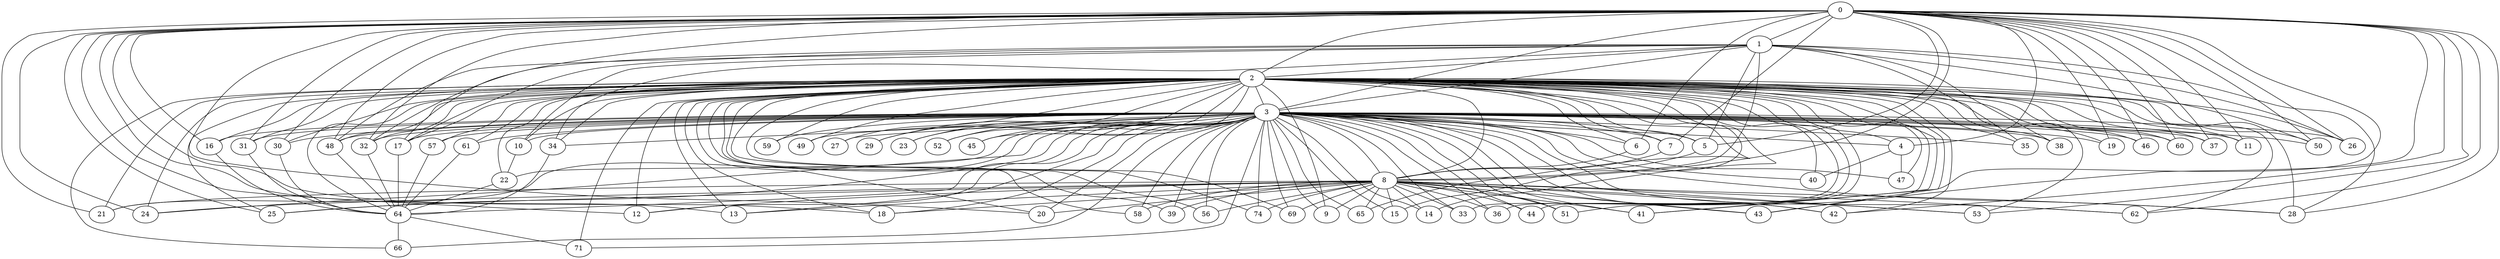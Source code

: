 graph G {
   8 -- 69
   8 -- 9
   8 -- 65
   8 -- 12
   8 -- 13
   8 -- 15
   8 -- 14
   8 -- 18
   8 -- 20
   8 -- 21
   8 -- 24
   8 -- 25
   8 -- 28
   8 -- 33
   8 -- 36
   8 -- 41
   8 -- 44
   8 -- 43
   8 -- 51
   8 -- 42
   8 -- 53
   8 -- 58
   8 -- 62
   8 -- 39
   8 -- 56
   8 -- 74
   64 -- 66
   64 -- 71
   0 -- 18
   0 -- 2
   0 -- 3
   0 -- 1
   0 -- 5
   0 -- 16
   0 -- 8
   0 -- 6
   0 -- 4
   0 -- 17
   0 -- 12
   0 -- 28
   0 -- 21
   0 -- 30
   0 -- 20
   0 -- 24
   0 -- 11
   0 -- 26
   0 -- 25
   0 -- 19
   0 -- 32
   0 -- 42
   0 -- 41
   0 -- 7
   0 -- 46
   0 -- 60
   0 -- 48
   0 -- 62
   0 -- 43
   0 -- 13
   0 -- 53
   0 -- 50
   0 -- 37
   0 -- 31
   1 -- 10
   1 -- 2
   1 -- 35
   1 -- 3
   1 -- 32
   1 -- 8
   1 -- 5
   1 -- 17
   1 -- 26
   1 -- 38
   1 -- 34
   1 -- 28
   1 -- 50
   1 -- 48
   2 -- 3
   2 -- 9
   2 -- 65
   2 -- 8
   2 -- 64
   2 -- 69
   2 -- 5
   2 -- 6
   2 -- 71
   2 -- 7
   2 -- 74
   2 -- 10
   2 -- 4
   2 -- 11
   2 -- 12
   2 -- 13
   2 -- 16
   2 -- 15
   2 -- 14
   2 -- 18
   2 -- 20
   2 -- 21
   2 -- 17
   2 -- 24
   2 -- 25
   2 -- 28
   2 -- 27
   2 -- 29
   2 -- 30
   2 -- 23
   2 -- 32
   2 -- 33
   2 -- 31
   2 -- 35
   2 -- 26
   2 -- 36
   2 -- 37
   2 -- 38
   2 -- 34
   2 -- 41
   2 -- 19
   2 -- 44
   2 -- 40
   2 -- 50
   2 -- 43
   2 -- 51
   2 -- 46
   2 -- 42
   2 -- 22
   2 -- 48
   2 -- 53
   2 -- 52
   2 -- 45
   2 -- 57
   2 -- 60
   2 -- 58
   2 -- 62
   2 -- 47
   2 -- 39
   2 -- 59
   2 -- 56
   2 -- 66
   2 -- 61
   2 -- 49
   3 -- 74
   3 -- 10
   3 -- 66
   3 -- 9
   3 -- 65
   3 -- 8
   3 -- 64
   3 -- 69
   3 -- 5
   3 -- 6
   3 -- 71
   3 -- 7
   3 -- 4
   3 -- 11
   3 -- 12
   3 -- 13
   3 -- 16
   3 -- 15
   3 -- 14
   3 -- 18
   3 -- 20
   3 -- 21
   3 -- 17
   3 -- 24
   3 -- 25
   3 -- 28
   3 -- 27
   3 -- 29
   3 -- 30
   3 -- 23
   3 -- 32
   3 -- 33
   3 -- 31
   3 -- 35
   3 -- 26
   3 -- 36
   3 -- 37
   3 -- 38
   3 -- 34
   3 -- 41
   3 -- 19
   3 -- 44
   3 -- 40
   3 -- 50
   3 -- 43
   3 -- 51
   3 -- 46
   3 -- 42
   3 -- 22
   3 -- 48
   3 -- 53
   3 -- 52
   3 -- 45
   3 -- 57
   3 -- 60
   3 -- 58
   3 -- 62
   3 -- 47
   3 -- 39
   3 -- 59
   3 -- 56
   3 -- 61
   3 -- 49
   4 -- 40
   4 -- 47
   5 -- 8
   6 -- 8
   7 -- 8
   10 -- 22
   16 -- 64
   17 -- 64
   22 -- 64
   30 -- 64
   31 -- 64
   32 -- 64
   34 -- 64
   48 -- 64
   57 -- 64
   61 -- 64
}
